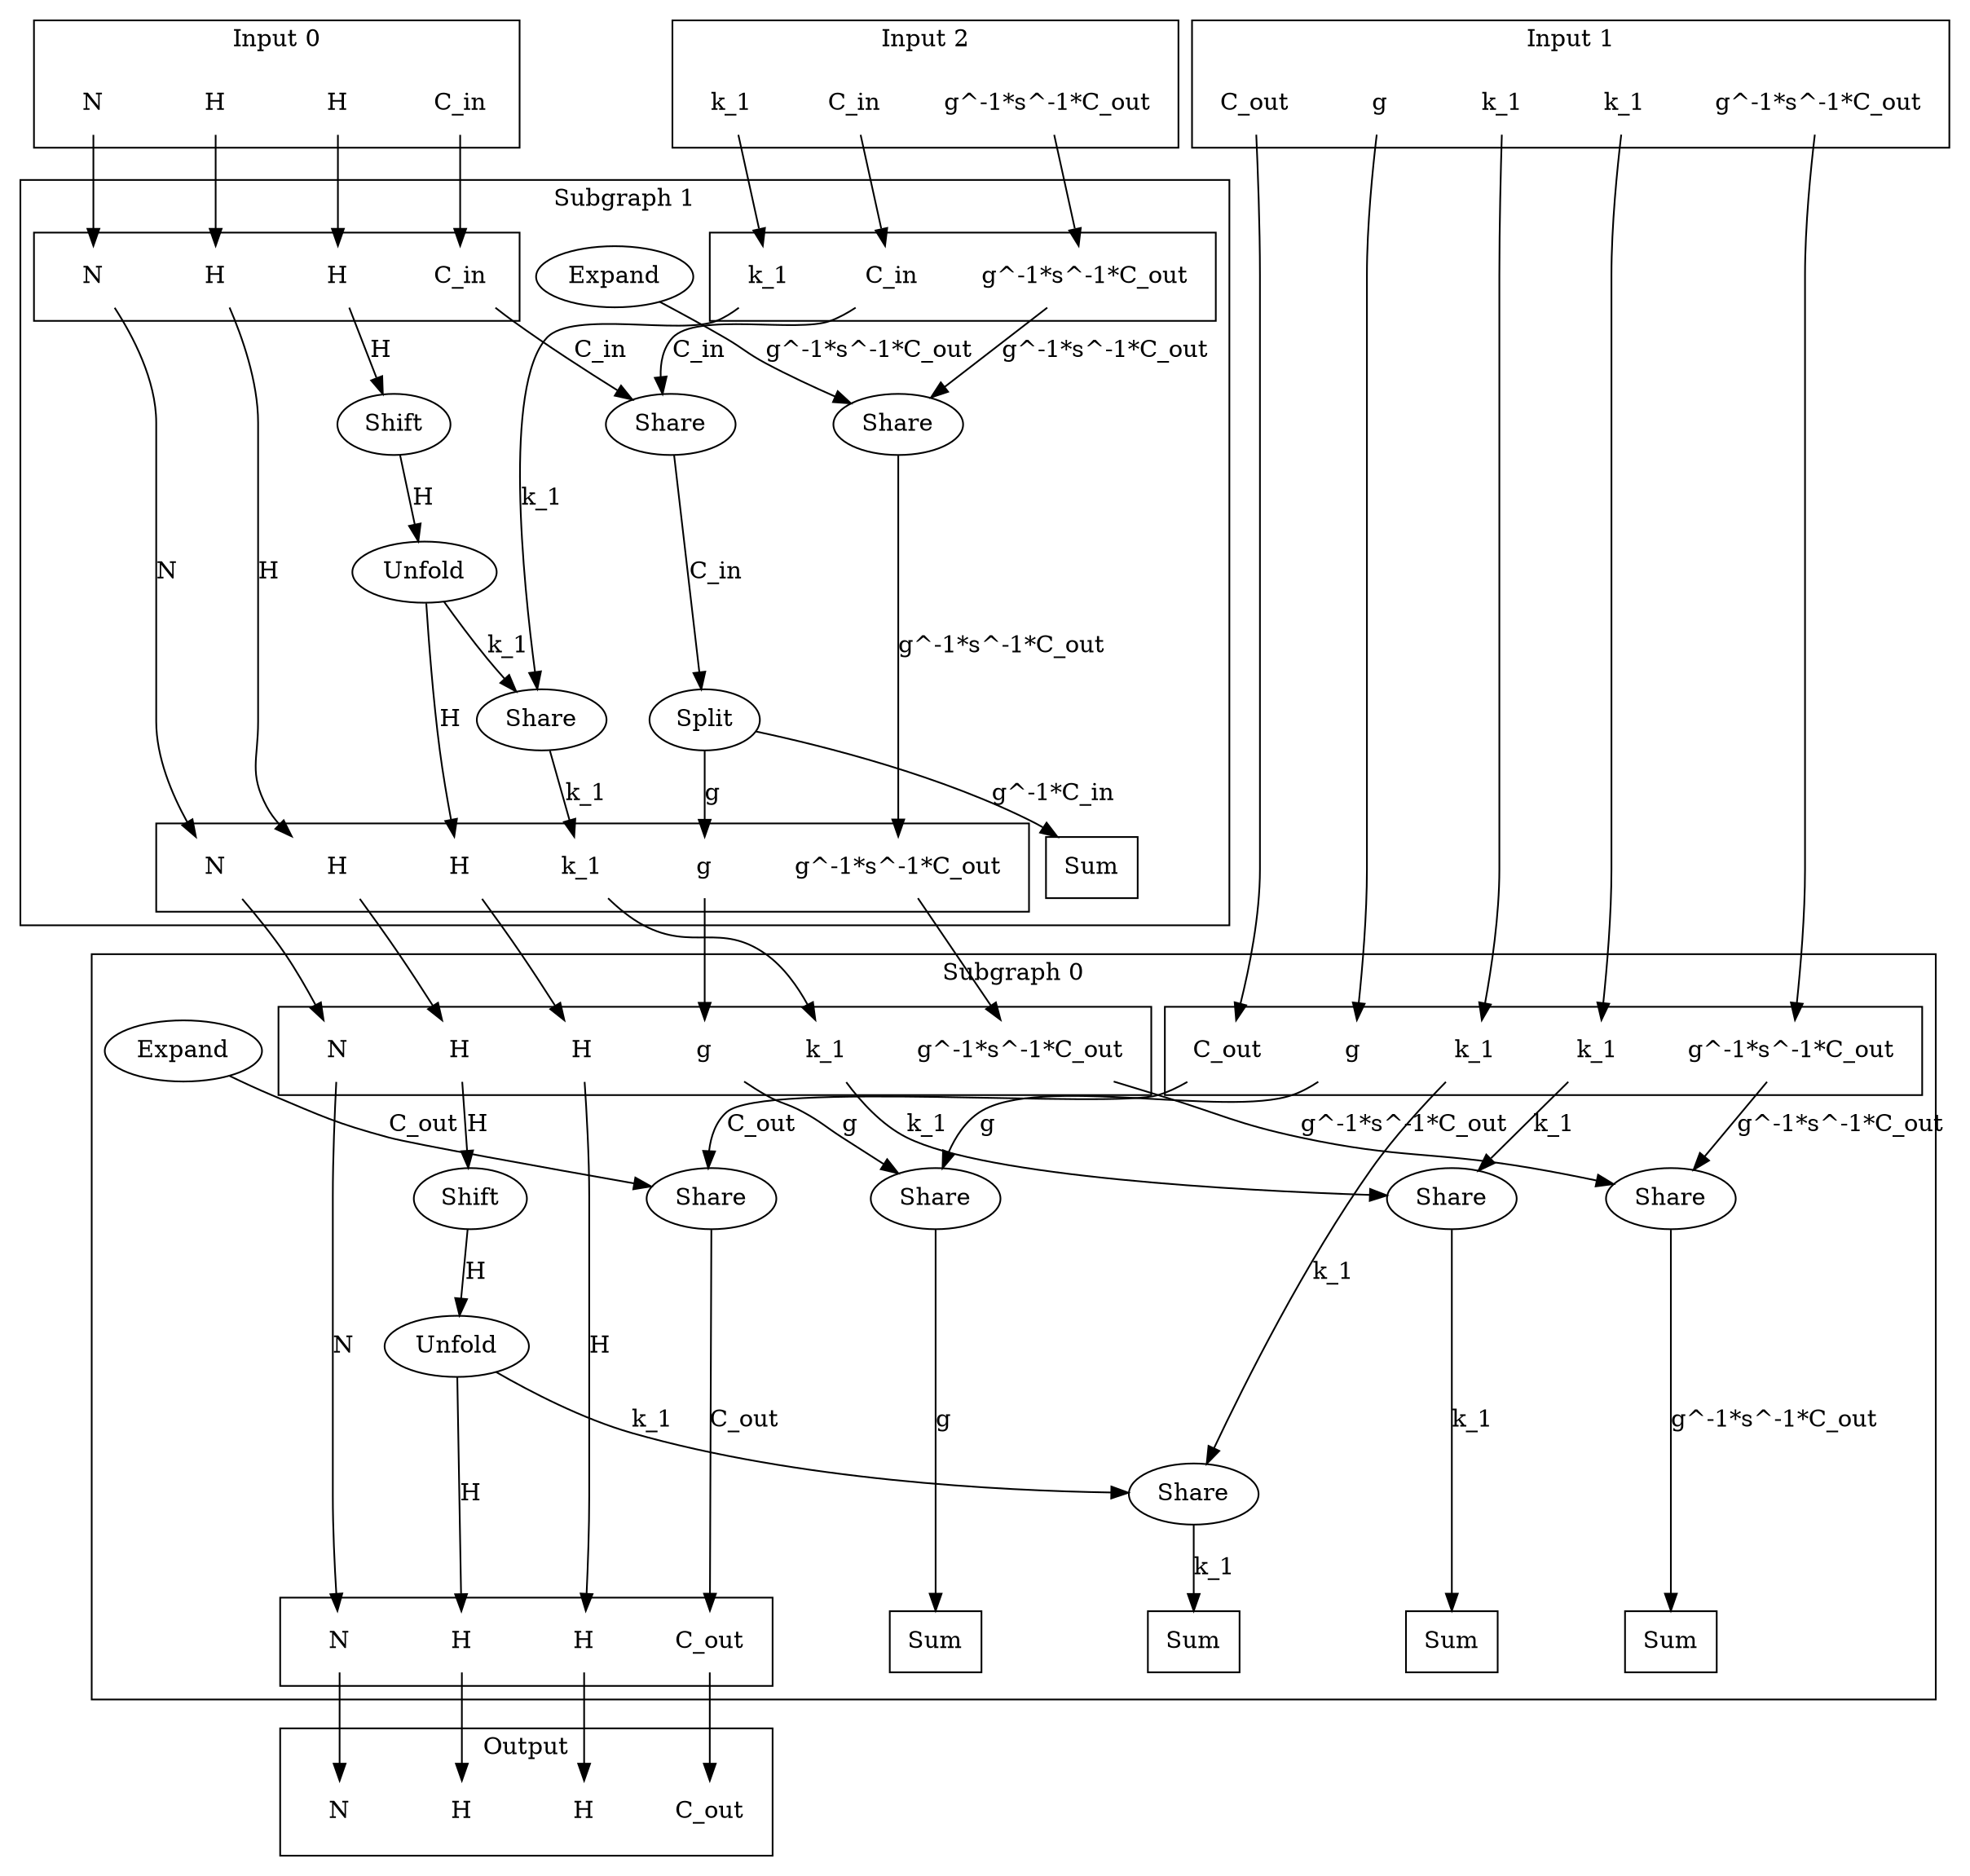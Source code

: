digraph kernel_generated {
newrank = true;

// Stage tensor.
subgraph cluster_subgraph_0 {
    label = "Subgraph 0";
    // Reductions.
    reduce_0x7f23c0001928 [label="Sum", shape=box];
    reduce_0x7f23c0001a98 [label="Sum", shape=box];
    reduce_0x7f23c0001ab0 [label="Sum", shape=box];
    reduce_0x7f23c0009288 [label="Sum", shape=box];
    // Output.
    subgraph cluster_subgraph_0_out {
        label = "";
        interface_0_out_0x5566a5448560 [label="N", shape=none];
        interface_0_out_0x5566a5448588 [label="C_out", shape=none];
        interface_0_out_0x5566a54485b0 [label="H", shape=none];
        interface_0_out_0x5566a54485d8 [label="H", shape=none];
    }
    {
        rank = same;
        reduce_0x7f23c0001928;
        reduce_0x7f23c0001a98;
        reduce_0x7f23c0001ab0;
        reduce_0x7f23c0009288;
        interface_0_out_0x5566a5448560;
        interface_0_out_0x5566a5448588;
        interface_0_out_0x5566a54485b0;
        interface_0_out_0x5566a54485d8;
    }
    // Input 0.
    subgraph cluster_subgraph_0_in_0 {
        label = "";
        interface_0_in_0x5566a5448560 [label="N", shape=none];
        interface_0_in_0x5566a540e5c0 [label="g", shape=none];
        interface_0_in_0x5566a54485b0 [label="H", shape=none];
        interface_0_in_0x5566a540e6b0 [label="k_1", shape=none];
        interface_0_in_0x5566a540f520 [label="H", shape=none];
        interface_0_in_0x5566a540e660 [label="g^-1*s^-1*C_out", shape=none];
    }
    // Input 1.
    subgraph cluster_subgraph_0_in_1 {
        label = "";
        interface_0_in_0x5566a540e5d8 [label="g", shape=none];
        interface_0_in_0x5566a540e6c8 [label="k_1", shape=none];
        interface_0_in_0x5566a540e628 [label="k_1", shape=none];
        interface_0_in_0x5566a540e538 [label="C_out", shape=none];
        interface_0_in_0x5566a540e678 [label="g^-1*s^-1*C_out", shape=none];
    }
    {
        rank = same;
        interface_0_in_0x5566a5448560;
        interface_0_in_0x5566a540e5c0;
        interface_0_in_0x5566a54485b0;
        interface_0_in_0x5566a540e6b0;
        interface_0_in_0x5566a540f520;
        interface_0_in_0x5566a540e660;
        interface_0_in_0x5566a540e5d8;
        interface_0_in_0x5566a540e6c8;
        interface_0_in_0x5566a540e628;
        interface_0_in_0x5566a540e538;
        interface_0_in_0x5566a540e678;
    }
    // Op's.
    op_0x5566a540e500 [label="Share"];
    op_0x5566a540e5a0 [label="Share"];
    op_0x5566a540e5f0 [label="Share"];
    op_0x5566a540e640 [label="Share"];
    op_0x5566a540e690 [label="Share"];
    op_0x5566a540eab8 [label="Expand"];
    op_0x5566a540f500 [label="Shift"];
    op_0x5566a75445c0 [label="Unfold"];
    // Dimension's.
    op_0x5566a540eab8 -> op_0x5566a540e500 [label="C_out"];
    interface_0_in_0x5566a540e538 -> op_0x5566a540e500 [label="C_out"];
    interface_0_in_0x5566a540e5c0 -> op_0x5566a540e5a0 [label="g"];
    interface_0_in_0x5566a540e5d8 -> op_0x5566a540e5a0 [label="g"];
    op_0x5566a75445c0 -> op_0x5566a540e5f0 [label="k_1"];
    interface_0_in_0x5566a540e628 -> op_0x5566a540e5f0 [label="k_1"];
    interface_0_in_0x5566a540e660 -> op_0x5566a540e640 [label="g^-1*s^-1*C_out"];
    interface_0_in_0x5566a540e678 -> op_0x5566a540e640 [label="g^-1*s^-1*C_out"];
    interface_0_in_0x5566a540e6b0 -> op_0x5566a540e690 [label="k_1"];
    interface_0_in_0x5566a540e6c8 -> op_0x5566a540e690 [label="k_1"];
    interface_0_in_0x5566a540f520 -> op_0x5566a540f500 [label="H"];
    interface_0_in_0x5566a5448560 -> interface_0_out_0x5566a5448560 [label="N"];
    op_0x5566a540e500 -> interface_0_out_0x5566a5448588 [label="C_out"];
    interface_0_in_0x5566a54485b0 -> interface_0_out_0x5566a54485b0 [label="H"];
    op_0x5566a75445c0 -> interface_0_out_0x5566a54485d8 [label="H"];
    op_0x5566a540f500 -> op_0x5566a75445c0 [label="H"];
    op_0x5566a540e5a0 -> reduce_0x7f23c0001928 [label="g"];
    op_0x5566a540e5f0 -> reduce_0x7f23c0001a98 [label="k_1"];
    op_0x5566a540e690 -> reduce_0x7f23c0001ab0 [label="k_1"];
    op_0x5566a540e640 -> reduce_0x7f23c0009288 [label="g^-1*s^-1*C_out"];
}

// Stage tensor.
subgraph cluster_subgraph_1 {
    label = "Subgraph 1";
    // Reductions.
    reduce_0x7f23c0005a90 [label="Sum", shape=box];
    // Output.
    subgraph cluster_subgraph_1_out {
        label = "";
        interface_1_out_0x5566a5448560 [label="N", shape=none];
        interface_1_out_0x5566a540e5c0 [label="g", shape=none];
        interface_1_out_0x5566a54485b0 [label="H", shape=none];
        interface_1_out_0x5566a540e6b0 [label="k_1", shape=none];
        interface_1_out_0x5566a540f520 [label="H", shape=none];
        interface_1_out_0x5566a540e660 [label="g^-1*s^-1*C_out", shape=none];
    }
    {
        rank = same;
        reduce_0x7f23c0005a90;
        interface_1_out_0x5566a5448560;
        interface_1_out_0x5566a540e5c0;
        interface_1_out_0x5566a54485b0;
        interface_1_out_0x5566a540e6b0;
        interface_1_out_0x5566a540f520;
        interface_1_out_0x5566a540e660;
    }
    // Input 0.
    subgraph cluster_subgraph_1_in_0 {
        label = "";
        interface_1_in_0x5566a5448560 [label="N", shape=none];
        interface_1_in_0x5566a540e890 [label="C_in", shape=none];
        interface_1_in_0x5566a540f6d0 [label="H", shape=none];
        interface_1_in_0x5566a540f520 [label="H", shape=none];
    }
    // Input 1.
    subgraph cluster_subgraph_1_in_1 {
        label = "";
        interface_1_in_0x5566a540e8a8 [label="C_in", shape=none];
        interface_1_in_0x5566a54cb2c8 [label="k_1", shape=none];
        interface_1_in_0x5566a540e718 [label="g^-1*s^-1*C_out", shape=none];
    }
    {
        rank = same;
        interface_1_in_0x5566a5448560;
        interface_1_in_0x5566a540e890;
        interface_1_in_0x5566a540f6d0;
        interface_1_in_0x5566a540f520;
        interface_1_in_0x5566a540e8a8;
        interface_1_in_0x5566a54cb2c8;
        interface_1_in_0x5566a540e718;
    }
    // Op's.
    op_0x5566a540e6e0 [label="Share"];
    op_0x5566a540e870 [label="Share"];
    op_0x5566a540ead8 [label="Expand"];
    op_0x5566a540f6b0 [label="Shift"];
    op_0x5566a5412f80 [label="Split"];
    op_0x5566a54cb290 [label="Share"];
    op_0x5566a754d800 [label="Unfold"];
    // Dimension's.
    op_0x5566a5412f80 -> interface_1_out_0x5566a540e5c0 [label="g"];
    op_0x5566a540e6e0 -> interface_1_out_0x5566a540e660 [label="g^-1*s^-1*C_out"];
    op_0x5566a54cb290 -> interface_1_out_0x5566a540e6b0 [label="k_1"];
    op_0x5566a540ead8 -> op_0x5566a540e6e0 [label="g^-1*s^-1*C_out"];
    interface_1_in_0x5566a540e718 -> op_0x5566a540e6e0 [label="g^-1*s^-1*C_out"];
    interface_1_in_0x5566a540e890 -> op_0x5566a540e870 [label="C_in"];
    interface_1_in_0x5566a540e8a8 -> op_0x5566a540e870 [label="C_in"];
    interface_1_in_0x5566a540f520 -> interface_1_out_0x5566a540f520 [label="H"];
    interface_1_in_0x5566a540f6d0 -> op_0x5566a540f6b0 [label="H"];
    op_0x5566a540e870 -> op_0x5566a5412f80 [label="C_in"];
    interface_1_in_0x5566a5448560 -> interface_1_out_0x5566a5448560 [label="N"];
    op_0x5566a754d800 -> interface_1_out_0x5566a54485b0 [label="H"];
    op_0x5566a754d800 -> op_0x5566a54cb290 [label="k_1"];
    interface_1_in_0x5566a54cb2c8 -> op_0x5566a54cb290 [label="k_1"];
    op_0x5566a540f6b0 -> op_0x5566a754d800 [label="H"];
    op_0x5566a5412f80 -> reduce_0x7f23c0005a90 [label="g^-1*C_in"];
}

// Input tensor.
subgraph cluster_subgraph_2 {
    label = "Input 0";
    interface_2_out_0x5566a5448560 [label="N", shape=none];
    interface_2_out_0x5566a540e890 [label="C_in", shape=none];
    interface_2_out_0x5566a540f6d0 [label="H", shape=none];
    interface_2_out_0x5566a540f520 [label="H", shape=none];
}

interface_2_out_0x5566a5448560 -> interface_1_in_0x5566a5448560;
interface_2_out_0x5566a540e890 -> interface_1_in_0x5566a540e890;
interface_2_out_0x5566a540f6d0 -> interface_1_in_0x5566a540f6d0;
interface_2_out_0x5566a540f520 -> interface_1_in_0x5566a540f520;

// Input tensor.
subgraph cluster_subgraph_3 {
    label = "Input 2";
    interface_3_out_0x5566a540e8a8 [label="C_in", shape=none];
    interface_3_out_0x5566a54cb2c8 [label="k_1", shape=none];
    interface_3_out_0x5566a540e718 [label="g^-1*s^-1*C_out", shape=none];
}

interface_3_out_0x5566a540e8a8 -> interface_1_in_0x5566a540e8a8;
interface_3_out_0x5566a54cb2c8 -> interface_1_in_0x5566a54cb2c8;
interface_3_out_0x5566a540e718 -> interface_1_in_0x5566a540e718;

interface_1_out_0x5566a5448560 -> interface_0_in_0x5566a5448560;
interface_1_out_0x5566a540e5c0 -> interface_0_in_0x5566a540e5c0;
interface_1_out_0x5566a54485b0 -> interface_0_in_0x5566a54485b0;
interface_1_out_0x5566a540e6b0 -> interface_0_in_0x5566a540e6b0;
interface_1_out_0x5566a540f520 -> interface_0_in_0x5566a540f520;
interface_1_out_0x5566a540e660 -> interface_0_in_0x5566a540e660;

// Input tensor.
subgraph cluster_subgraph_4 {
    label = "Input 1";
    interface_4_out_0x5566a540e5d8 [label="g", shape=none];
    interface_4_out_0x5566a540e6c8 [label="k_1", shape=none];
    interface_4_out_0x5566a540e628 [label="k_1", shape=none];
    interface_4_out_0x5566a540e538 [label="C_out", shape=none];
    interface_4_out_0x5566a540e678 [label="g^-1*s^-1*C_out", shape=none];
}

interface_4_out_0x5566a540e5d8 -> interface_0_in_0x5566a540e5d8;
interface_4_out_0x5566a540e6c8 -> interface_0_in_0x5566a540e6c8;
interface_4_out_0x5566a540e628 -> interface_0_in_0x5566a540e628;
interface_4_out_0x5566a540e538 -> interface_0_in_0x5566a540e538;
interface_4_out_0x5566a540e678 -> interface_0_in_0x5566a540e678;

{
    rank = same;
    interface_2_out_0x5566a5448560;
    interface_2_out_0x5566a540e890;
    interface_2_out_0x5566a540f6d0;
    interface_2_out_0x5566a540f520;
    interface_4_out_0x5566a540e5d8;
    interface_4_out_0x5566a540e6c8;
    interface_4_out_0x5566a540e628;
    interface_4_out_0x5566a540e538;
    interface_4_out_0x5566a540e678;
    interface_3_out_0x5566a540e8a8;
    interface_3_out_0x5566a54cb2c8;
    interface_3_out_0x5566a540e718;
}
subgraph cluster_subgraph_output {
    label = "Output";
    interface_5_in_0x5566a5448560 [label="N", shape=none];
    interface_5_in_0x5566a5448588 [label="C_out", shape=none];
    interface_5_in_0x5566a54485b0 [label="H", shape=none];
    interface_5_in_0x5566a54485d8 [label="H", shape=none];
}
interface_0_out_0x5566a5448560 -> interface_5_in_0x5566a5448560;
interface_0_out_0x5566a5448588 -> interface_5_in_0x5566a5448588;
interface_0_out_0x5566a54485b0 -> interface_5_in_0x5566a54485b0;
interface_0_out_0x5566a54485d8 -> interface_5_in_0x5566a54485d8;

}
